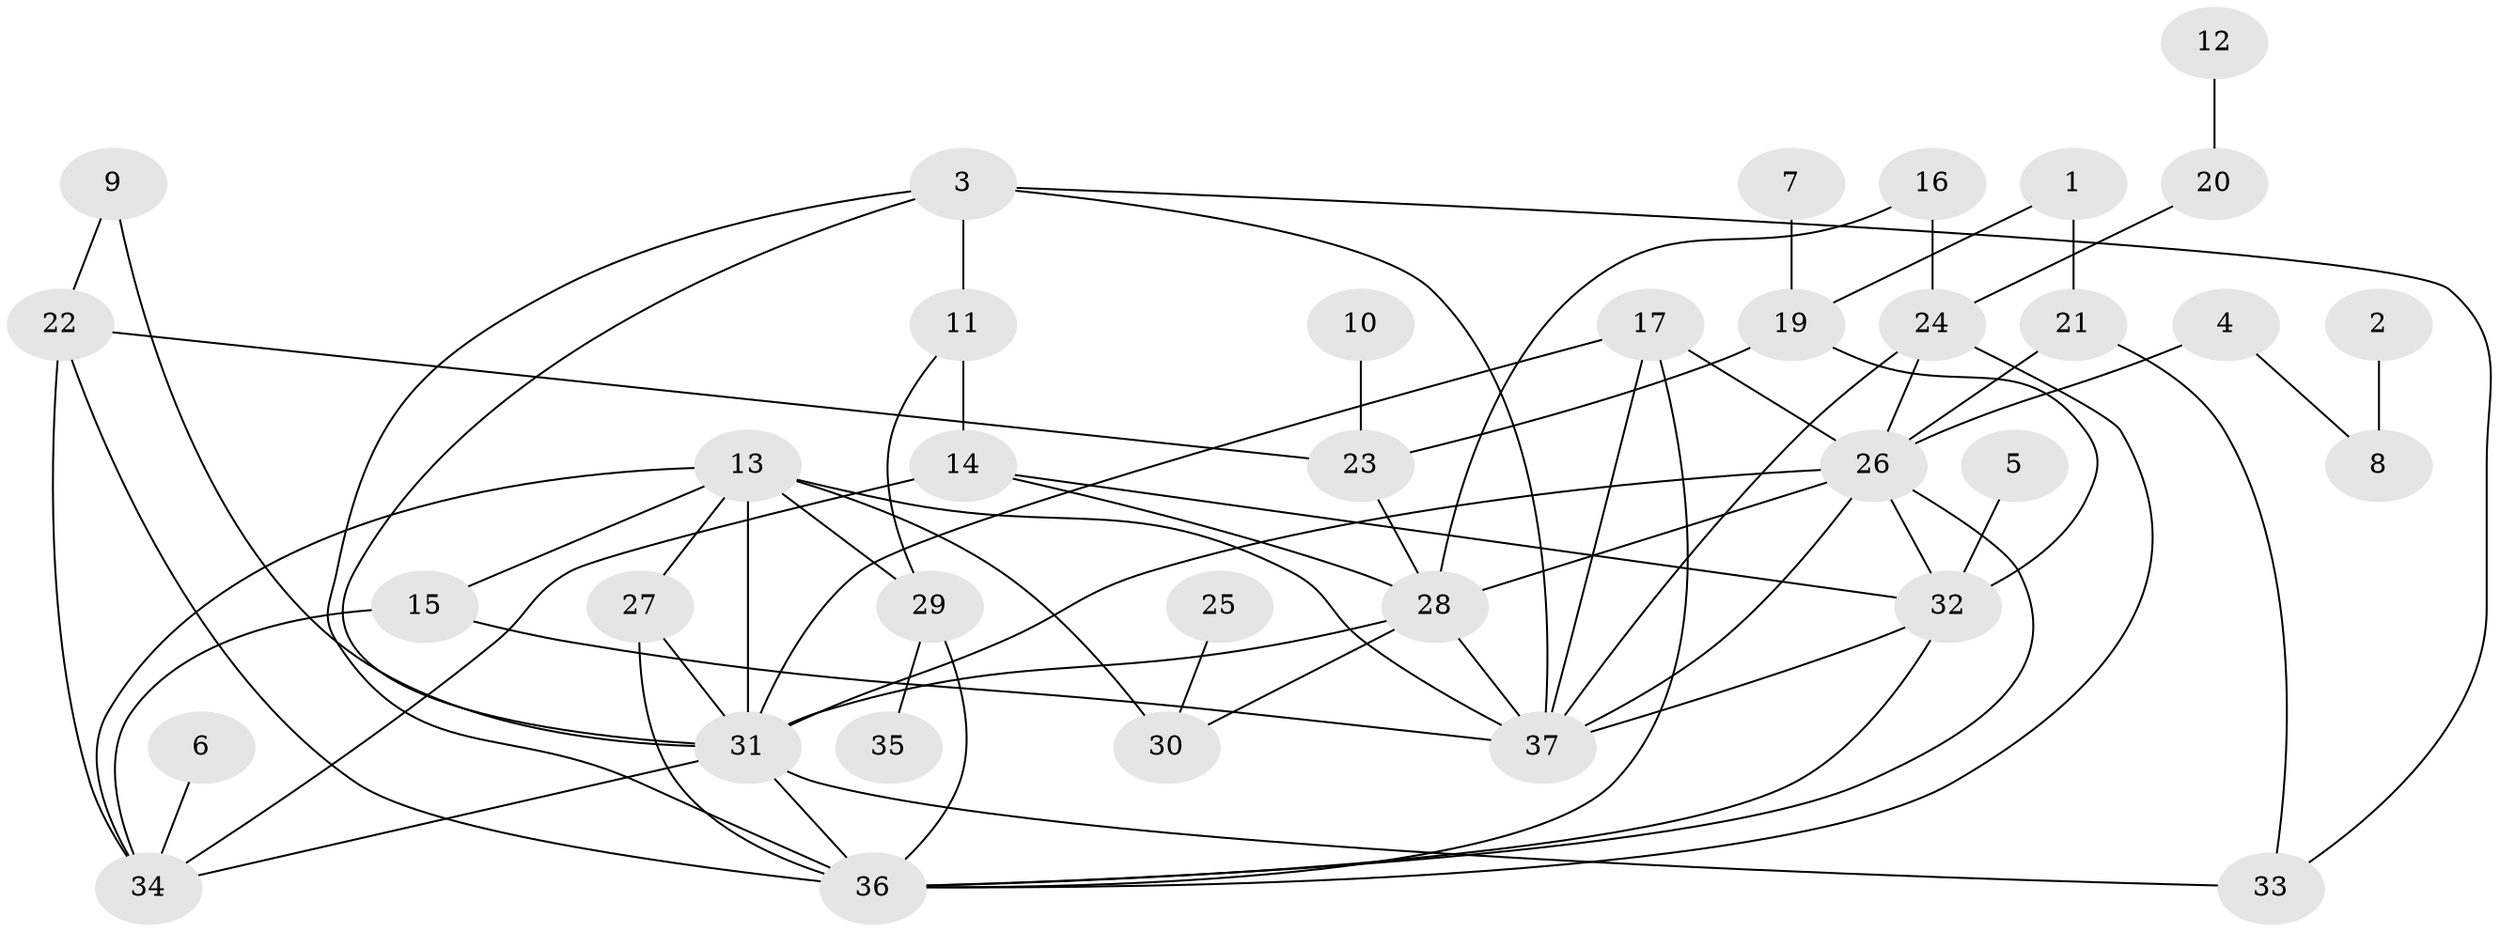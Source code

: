 // original degree distribution, {3: 0.2465753424657534, 1: 0.1780821917808219, 2: 0.2465753424657534, 5: 0.0821917808219178, 4: 0.1643835616438356, 6: 0.0410958904109589, 7: 0.0410958904109589}
// Generated by graph-tools (version 1.1) at 2025/00/03/09/25 03:00:44]
// undirected, 36 vertices, 67 edges
graph export_dot {
graph [start="1"]
  node [color=gray90,style=filled];
  1;
  2;
  3;
  4;
  5;
  6;
  7;
  8;
  9;
  10;
  11;
  12;
  13;
  14;
  15;
  16;
  17;
  19;
  20;
  21;
  22;
  23;
  24;
  25;
  26;
  27;
  28;
  29;
  30;
  31;
  32;
  33;
  34;
  35;
  36;
  37;
  1 -- 19 [weight=1.0];
  1 -- 21 [weight=2.0];
  2 -- 8 [weight=1.0];
  3 -- 11 [weight=1.0];
  3 -- 31 [weight=1.0];
  3 -- 33 [weight=1.0];
  3 -- 36 [weight=1.0];
  3 -- 37 [weight=1.0];
  4 -- 8 [weight=1.0];
  4 -- 26 [weight=1.0];
  5 -- 32 [weight=1.0];
  6 -- 34 [weight=1.0];
  7 -- 19 [weight=1.0];
  9 -- 22 [weight=1.0];
  9 -- 31 [weight=1.0];
  10 -- 23 [weight=1.0];
  11 -- 14 [weight=2.0];
  11 -- 29 [weight=1.0];
  12 -- 20 [weight=1.0];
  13 -- 15 [weight=1.0];
  13 -- 27 [weight=1.0];
  13 -- 29 [weight=1.0];
  13 -- 30 [weight=2.0];
  13 -- 31 [weight=1.0];
  13 -- 34 [weight=2.0];
  13 -- 37 [weight=2.0];
  14 -- 28 [weight=1.0];
  14 -- 32 [weight=1.0];
  14 -- 34 [weight=1.0];
  15 -- 34 [weight=1.0];
  15 -- 37 [weight=1.0];
  16 -- 24 [weight=1.0];
  16 -- 28 [weight=1.0];
  17 -- 26 [weight=1.0];
  17 -- 31 [weight=1.0];
  17 -- 36 [weight=1.0];
  17 -- 37 [weight=1.0];
  19 -- 23 [weight=1.0];
  19 -- 32 [weight=1.0];
  20 -- 24 [weight=1.0];
  21 -- 26 [weight=1.0];
  21 -- 33 [weight=1.0];
  22 -- 23 [weight=1.0];
  22 -- 34 [weight=1.0];
  22 -- 36 [weight=1.0];
  23 -- 28 [weight=1.0];
  24 -- 26 [weight=1.0];
  24 -- 36 [weight=1.0];
  24 -- 37 [weight=1.0];
  25 -- 30 [weight=1.0];
  26 -- 28 [weight=1.0];
  26 -- 31 [weight=1.0];
  26 -- 32 [weight=1.0];
  26 -- 36 [weight=1.0];
  26 -- 37 [weight=1.0];
  27 -- 31 [weight=1.0];
  27 -- 36 [weight=1.0];
  28 -- 30 [weight=1.0];
  28 -- 31 [weight=1.0];
  28 -- 37 [weight=1.0];
  29 -- 35 [weight=1.0];
  29 -- 36 [weight=1.0];
  31 -- 33 [weight=1.0];
  31 -- 34 [weight=2.0];
  31 -- 36 [weight=2.0];
  32 -- 36 [weight=1.0];
  32 -- 37 [weight=1.0];
}
